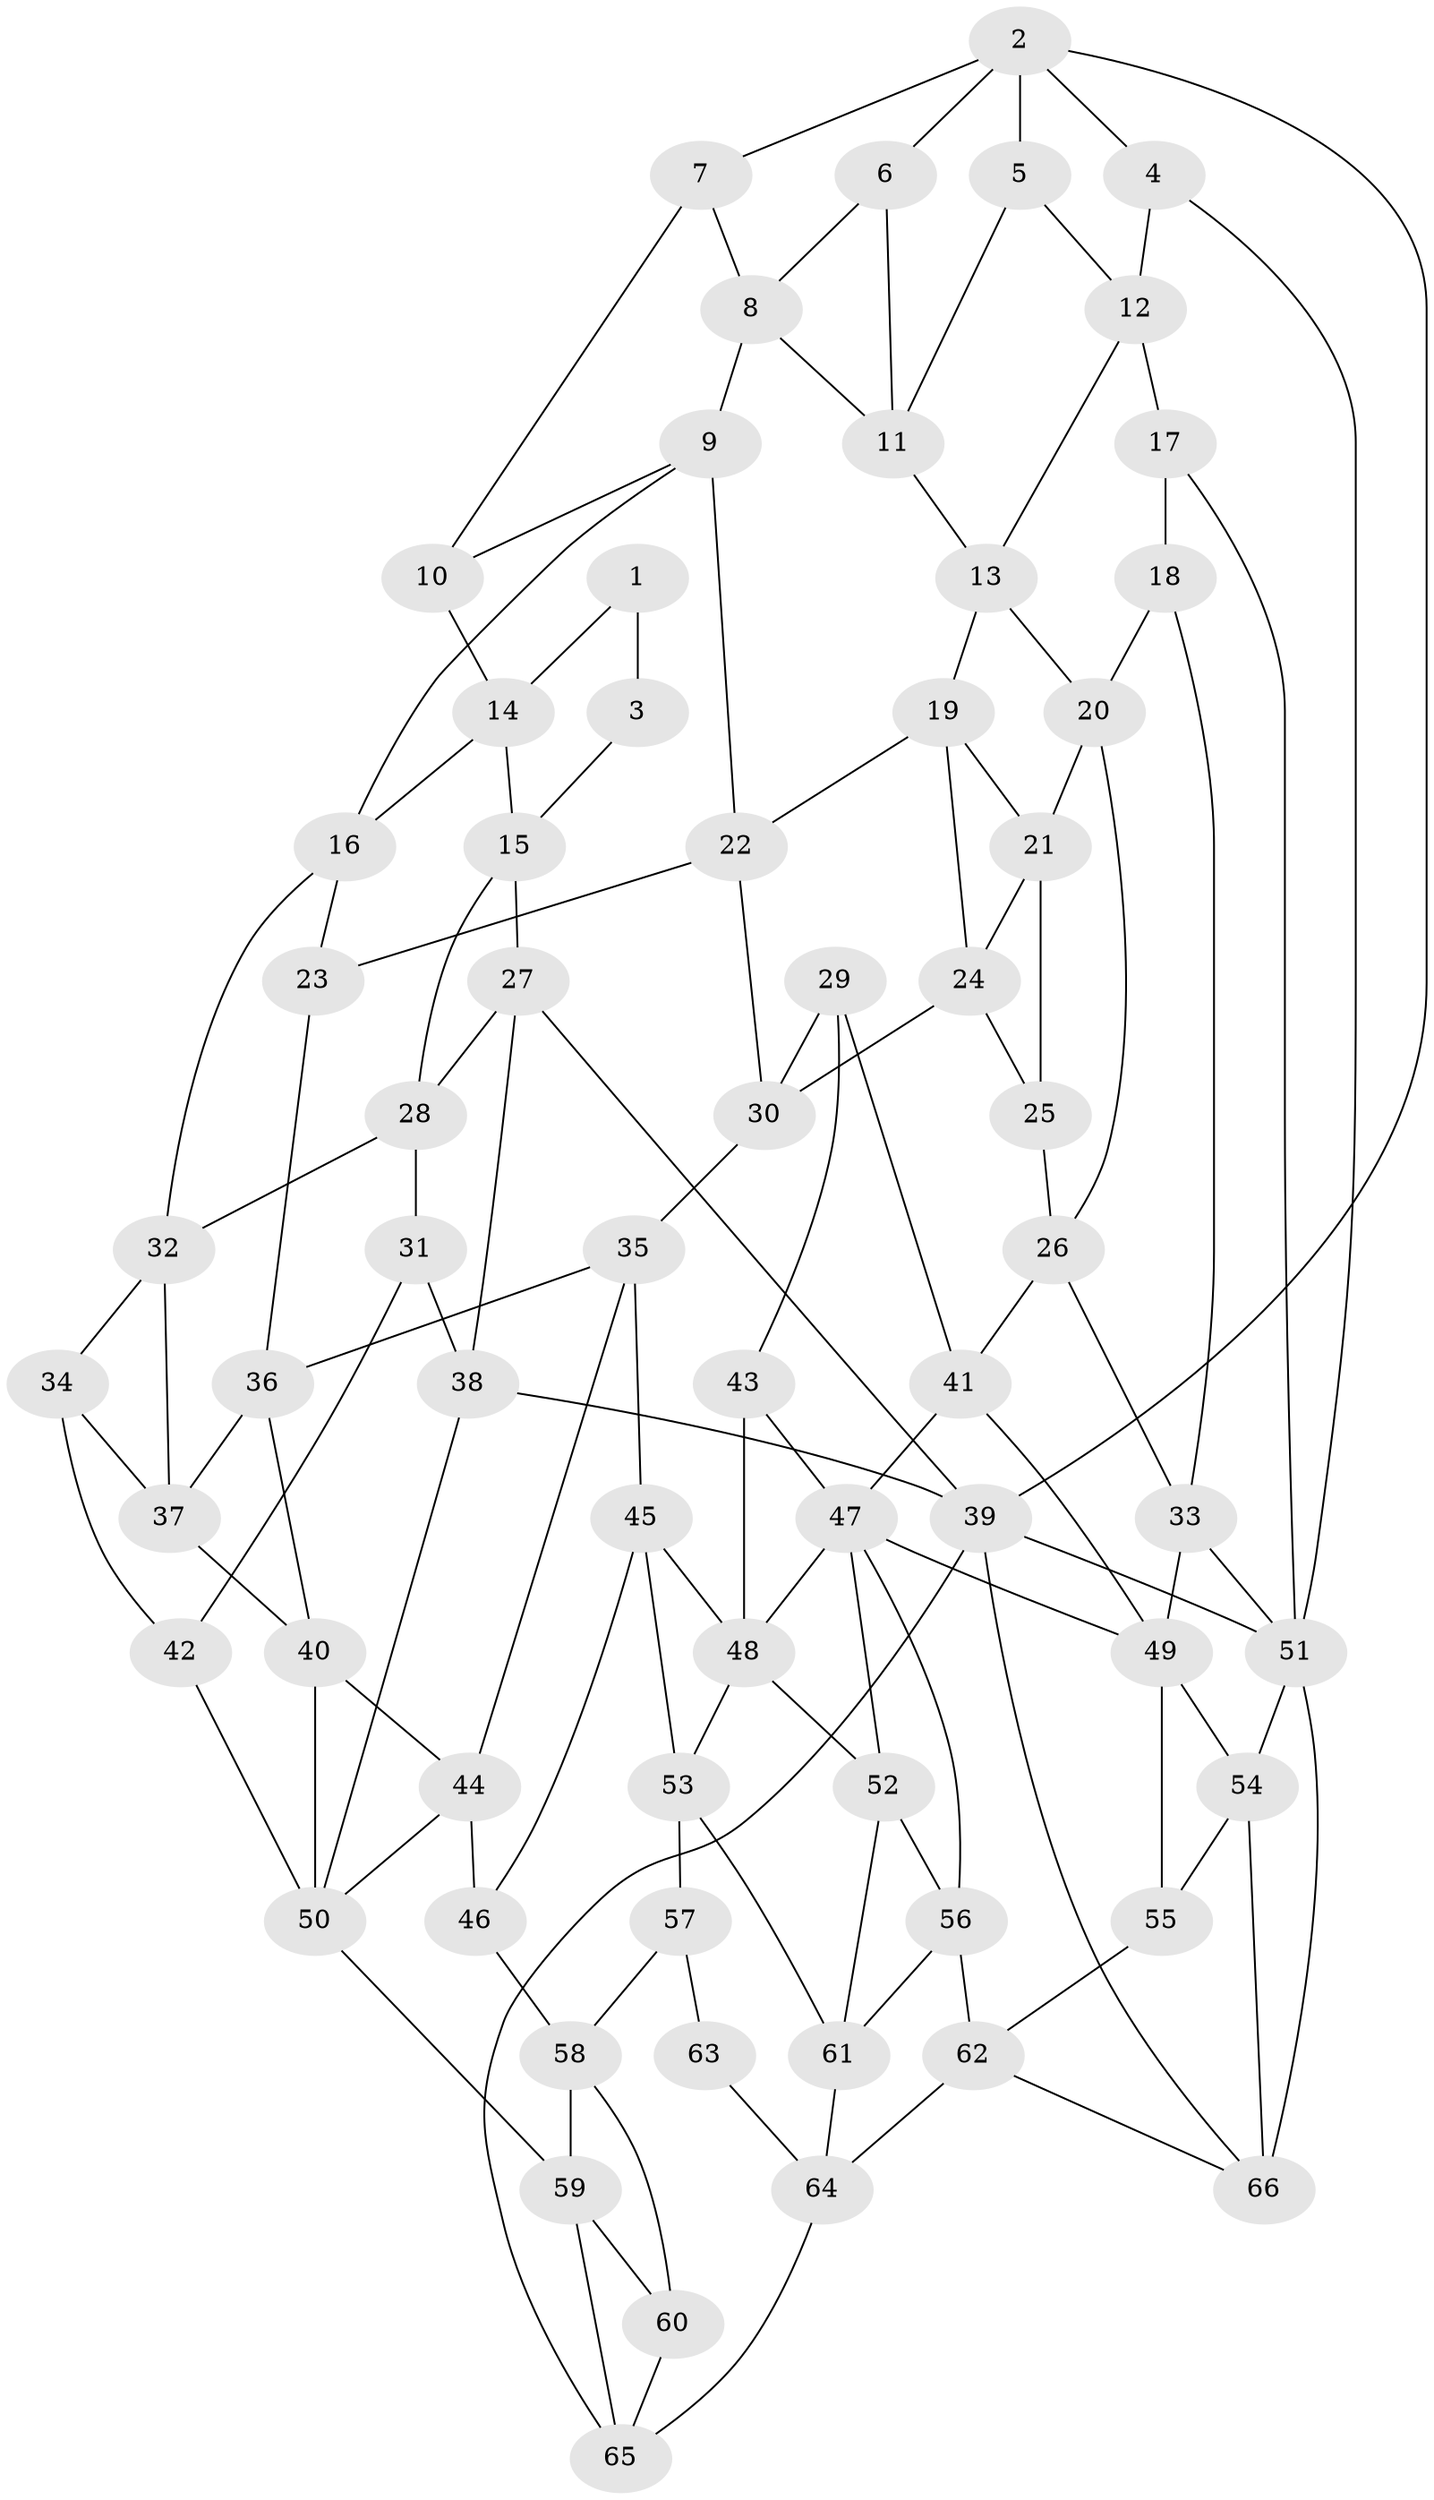 // original degree distribution, {3: 0.015151515151515152, 4: 0.25757575757575757, 5: 0.48484848484848486, 6: 0.24242424242424243}
// Generated by graph-tools (version 1.1) at 2025/27/03/09/25 03:27:15]
// undirected, 66 vertices, 125 edges
graph export_dot {
graph [start="1"]
  node [color=gray90,style=filled];
  1;
  2;
  3;
  4;
  5;
  6;
  7;
  8;
  9;
  10;
  11;
  12;
  13;
  14;
  15;
  16;
  17;
  18;
  19;
  20;
  21;
  22;
  23;
  24;
  25;
  26;
  27;
  28;
  29;
  30;
  31;
  32;
  33;
  34;
  35;
  36;
  37;
  38;
  39;
  40;
  41;
  42;
  43;
  44;
  45;
  46;
  47;
  48;
  49;
  50;
  51;
  52;
  53;
  54;
  55;
  56;
  57;
  58;
  59;
  60;
  61;
  62;
  63;
  64;
  65;
  66;
  1 -- 3 [weight=2.0];
  1 -- 14 [weight=1.0];
  2 -- 4 [weight=1.0];
  2 -- 5 [weight=1.0];
  2 -- 6 [weight=1.0];
  2 -- 7 [weight=1.0];
  2 -- 39 [weight=1.0];
  3 -- 15 [weight=1.0];
  4 -- 12 [weight=1.0];
  4 -- 51 [weight=1.0];
  5 -- 11 [weight=1.0];
  5 -- 12 [weight=1.0];
  6 -- 8 [weight=1.0];
  6 -- 11 [weight=1.0];
  7 -- 8 [weight=1.0];
  7 -- 10 [weight=2.0];
  8 -- 9 [weight=1.0];
  8 -- 11 [weight=1.0];
  9 -- 10 [weight=1.0];
  9 -- 16 [weight=1.0];
  9 -- 22 [weight=1.0];
  10 -- 14 [weight=1.0];
  11 -- 13 [weight=1.0];
  12 -- 13 [weight=1.0];
  12 -- 17 [weight=1.0];
  13 -- 19 [weight=1.0];
  13 -- 20 [weight=1.0];
  14 -- 15 [weight=1.0];
  14 -- 16 [weight=1.0];
  15 -- 27 [weight=1.0];
  15 -- 28 [weight=1.0];
  16 -- 23 [weight=1.0];
  16 -- 32 [weight=1.0];
  17 -- 18 [weight=2.0];
  17 -- 51 [weight=1.0];
  18 -- 20 [weight=1.0];
  18 -- 33 [weight=1.0];
  19 -- 21 [weight=1.0];
  19 -- 22 [weight=1.0];
  19 -- 24 [weight=1.0];
  20 -- 21 [weight=1.0];
  20 -- 26 [weight=1.0];
  21 -- 24 [weight=1.0];
  21 -- 25 [weight=1.0];
  22 -- 23 [weight=1.0];
  22 -- 30 [weight=1.0];
  23 -- 36 [weight=1.0];
  24 -- 25 [weight=1.0];
  24 -- 30 [weight=1.0];
  25 -- 26 [weight=1.0];
  26 -- 33 [weight=1.0];
  26 -- 41 [weight=1.0];
  27 -- 28 [weight=1.0];
  27 -- 38 [weight=1.0];
  27 -- 39 [weight=1.0];
  28 -- 31 [weight=1.0];
  28 -- 32 [weight=1.0];
  29 -- 30 [weight=1.0];
  29 -- 41 [weight=1.0];
  29 -- 43 [weight=1.0];
  30 -- 35 [weight=1.0];
  31 -- 38 [weight=1.0];
  31 -- 42 [weight=1.0];
  32 -- 34 [weight=1.0];
  32 -- 37 [weight=1.0];
  33 -- 49 [weight=1.0];
  33 -- 51 [weight=1.0];
  34 -- 37 [weight=1.0];
  34 -- 42 [weight=1.0];
  35 -- 36 [weight=1.0];
  35 -- 44 [weight=1.0];
  35 -- 45 [weight=1.0];
  36 -- 37 [weight=1.0];
  36 -- 40 [weight=1.0];
  37 -- 40 [weight=1.0];
  38 -- 39 [weight=1.0];
  38 -- 50 [weight=1.0];
  39 -- 51 [weight=1.0];
  39 -- 65 [weight=1.0];
  39 -- 66 [weight=1.0];
  40 -- 44 [weight=1.0];
  40 -- 50 [weight=1.0];
  41 -- 47 [weight=1.0];
  41 -- 49 [weight=1.0];
  42 -- 50 [weight=2.0];
  43 -- 47 [weight=1.0];
  43 -- 48 [weight=2.0];
  44 -- 46 [weight=1.0];
  44 -- 50 [weight=1.0];
  45 -- 46 [weight=1.0];
  45 -- 48 [weight=1.0];
  45 -- 53 [weight=1.0];
  46 -- 58 [weight=1.0];
  47 -- 48 [weight=1.0];
  47 -- 49 [weight=1.0];
  47 -- 52 [weight=1.0];
  47 -- 56 [weight=1.0];
  48 -- 52 [weight=1.0];
  48 -- 53 [weight=1.0];
  49 -- 54 [weight=1.0];
  49 -- 55 [weight=2.0];
  50 -- 59 [weight=1.0];
  51 -- 54 [weight=1.0];
  51 -- 66 [weight=2.0];
  52 -- 56 [weight=1.0];
  52 -- 61 [weight=1.0];
  53 -- 57 [weight=1.0];
  53 -- 61 [weight=1.0];
  54 -- 55 [weight=1.0];
  54 -- 66 [weight=1.0];
  55 -- 62 [weight=1.0];
  56 -- 61 [weight=1.0];
  56 -- 62 [weight=1.0];
  57 -- 58 [weight=1.0];
  57 -- 63 [weight=2.0];
  58 -- 59 [weight=1.0];
  58 -- 60 [weight=1.0];
  59 -- 60 [weight=1.0];
  59 -- 65 [weight=1.0];
  60 -- 65 [weight=1.0];
  61 -- 64 [weight=1.0];
  62 -- 64 [weight=1.0];
  62 -- 66 [weight=1.0];
  63 -- 64 [weight=1.0];
  64 -- 65 [weight=1.0];
}
